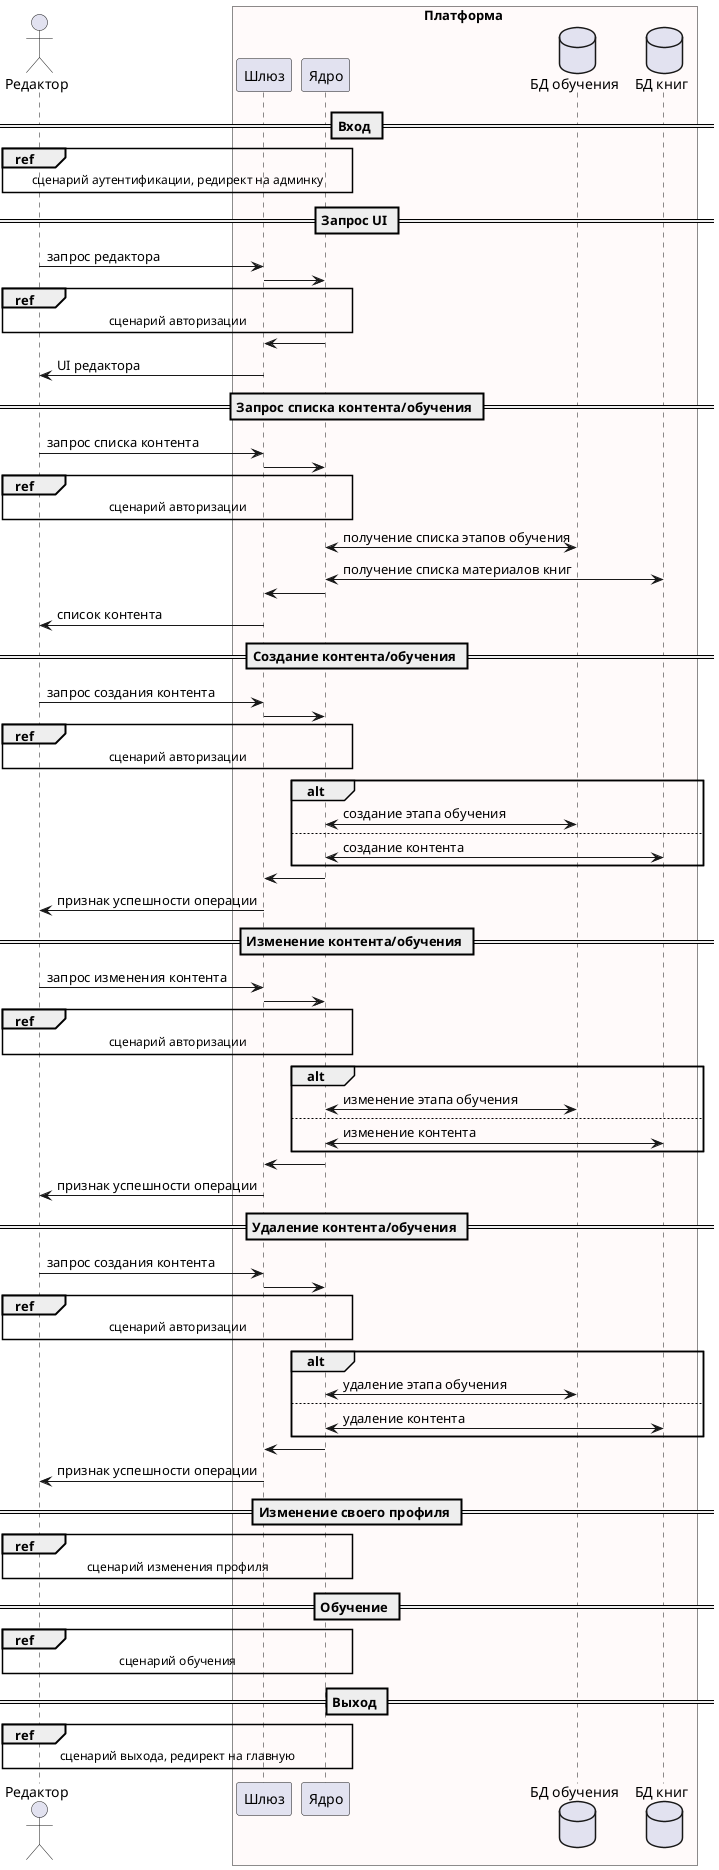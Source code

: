 @startuml
actor "Редактор" as user
box Платформа #Snow
participant "Шлюз" as gateway
participant "Ядро" as core
database "БД обучения" as learnDB
database "БД книг" as bookDB
end box

== Вход ==
ref over user, gateway, core: сценарий аутентификации, редирект на админку

== Запрос UI ==
user->gateway: запрос редактора
gateway->core
ref over user, gateway, core: сценарий авторизации
core -> gateway
gateway -> user: UI редактора

== Запрос списка контента/обучения ==
user->gateway: запрос списка контента
gateway->core
ref over user, gateway, core: сценарий авторизации
core <-> learnDB: получение списка этапов обучения
core <-> bookDB: получение списка материалов книг
core -> gateway
gateway -> user: список контента

== Создание контента/обучения ==
user->gateway: запрос создания контента
gateway->core
ref over user, gateway, core: сценарий авторизации
alt
core <-> learnDB: создание этапа обучения
else
core <-> bookDB: создание контента
end
core -> gateway
gateway -> user: признак успешности операции

== Изменение контента/обучения ==
user->gateway: запрос изменения контента
gateway->core
ref over user, gateway, core: сценарий авторизации
alt
core <-> learnDB: изменение этапа обучения
else
core <-> bookDB: изменение контента
end
core -> gateway
gateway -> user: признак успешности операции

== Удаление контента/обучения ==
user->gateway: запрос создания контента
gateway->core
ref over user, gateway, core: сценарий авторизации
alt
core <-> learnDB: удаление этапа обучения
else
core <-> bookDB: удаление контента
end
core -> gateway
gateway -> user: признак успешности операции

== Изменение своего профиля ==
ref over user, gateway, core: сценарий изменения профиля

== Обучение ==
ref over user, gateway, core: сценарий обучения

== Выход ==
ref over user, gateway, core: сценарий выхода, редирект на главную
@enduml
